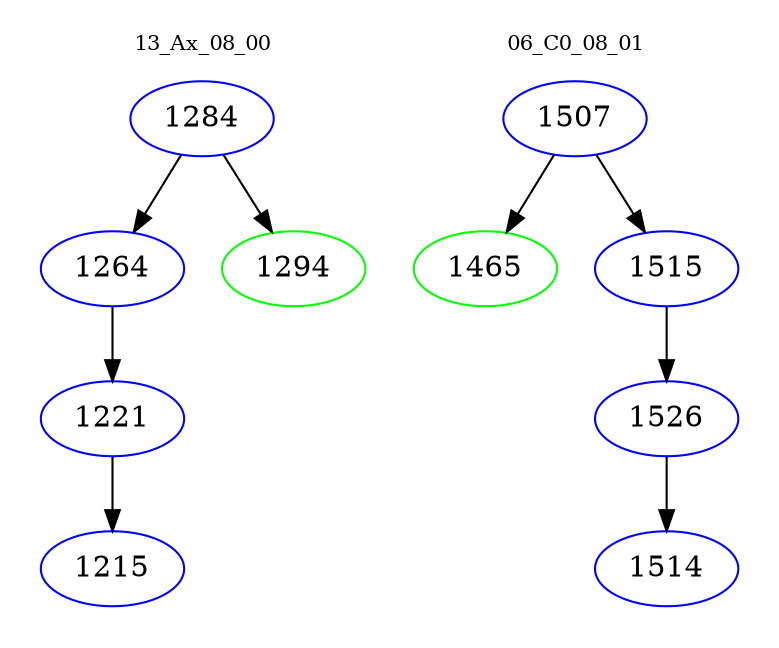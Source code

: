 digraph{
subgraph cluster_0 {
color = white
label = "13_Ax_08_00";
fontsize=10;
T0_1284 [label="1284", color="blue"]
T0_1284 -> T0_1264 [color="black"]
T0_1264 [label="1264", color="blue"]
T0_1264 -> T0_1221 [color="black"]
T0_1221 [label="1221", color="blue"]
T0_1221 -> T0_1215 [color="black"]
T0_1215 [label="1215", color="blue"]
T0_1284 -> T0_1294 [color="black"]
T0_1294 [label="1294", color="green"]
}
subgraph cluster_1 {
color = white
label = "06_C0_08_01";
fontsize=10;
T1_1507 [label="1507", color="blue"]
T1_1507 -> T1_1465 [color="black"]
T1_1465 [label="1465", color="green"]
T1_1507 -> T1_1515 [color="black"]
T1_1515 [label="1515", color="blue"]
T1_1515 -> T1_1526 [color="black"]
T1_1526 [label="1526", color="blue"]
T1_1526 -> T1_1514 [color="black"]
T1_1514 [label="1514", color="blue"]
}
}
